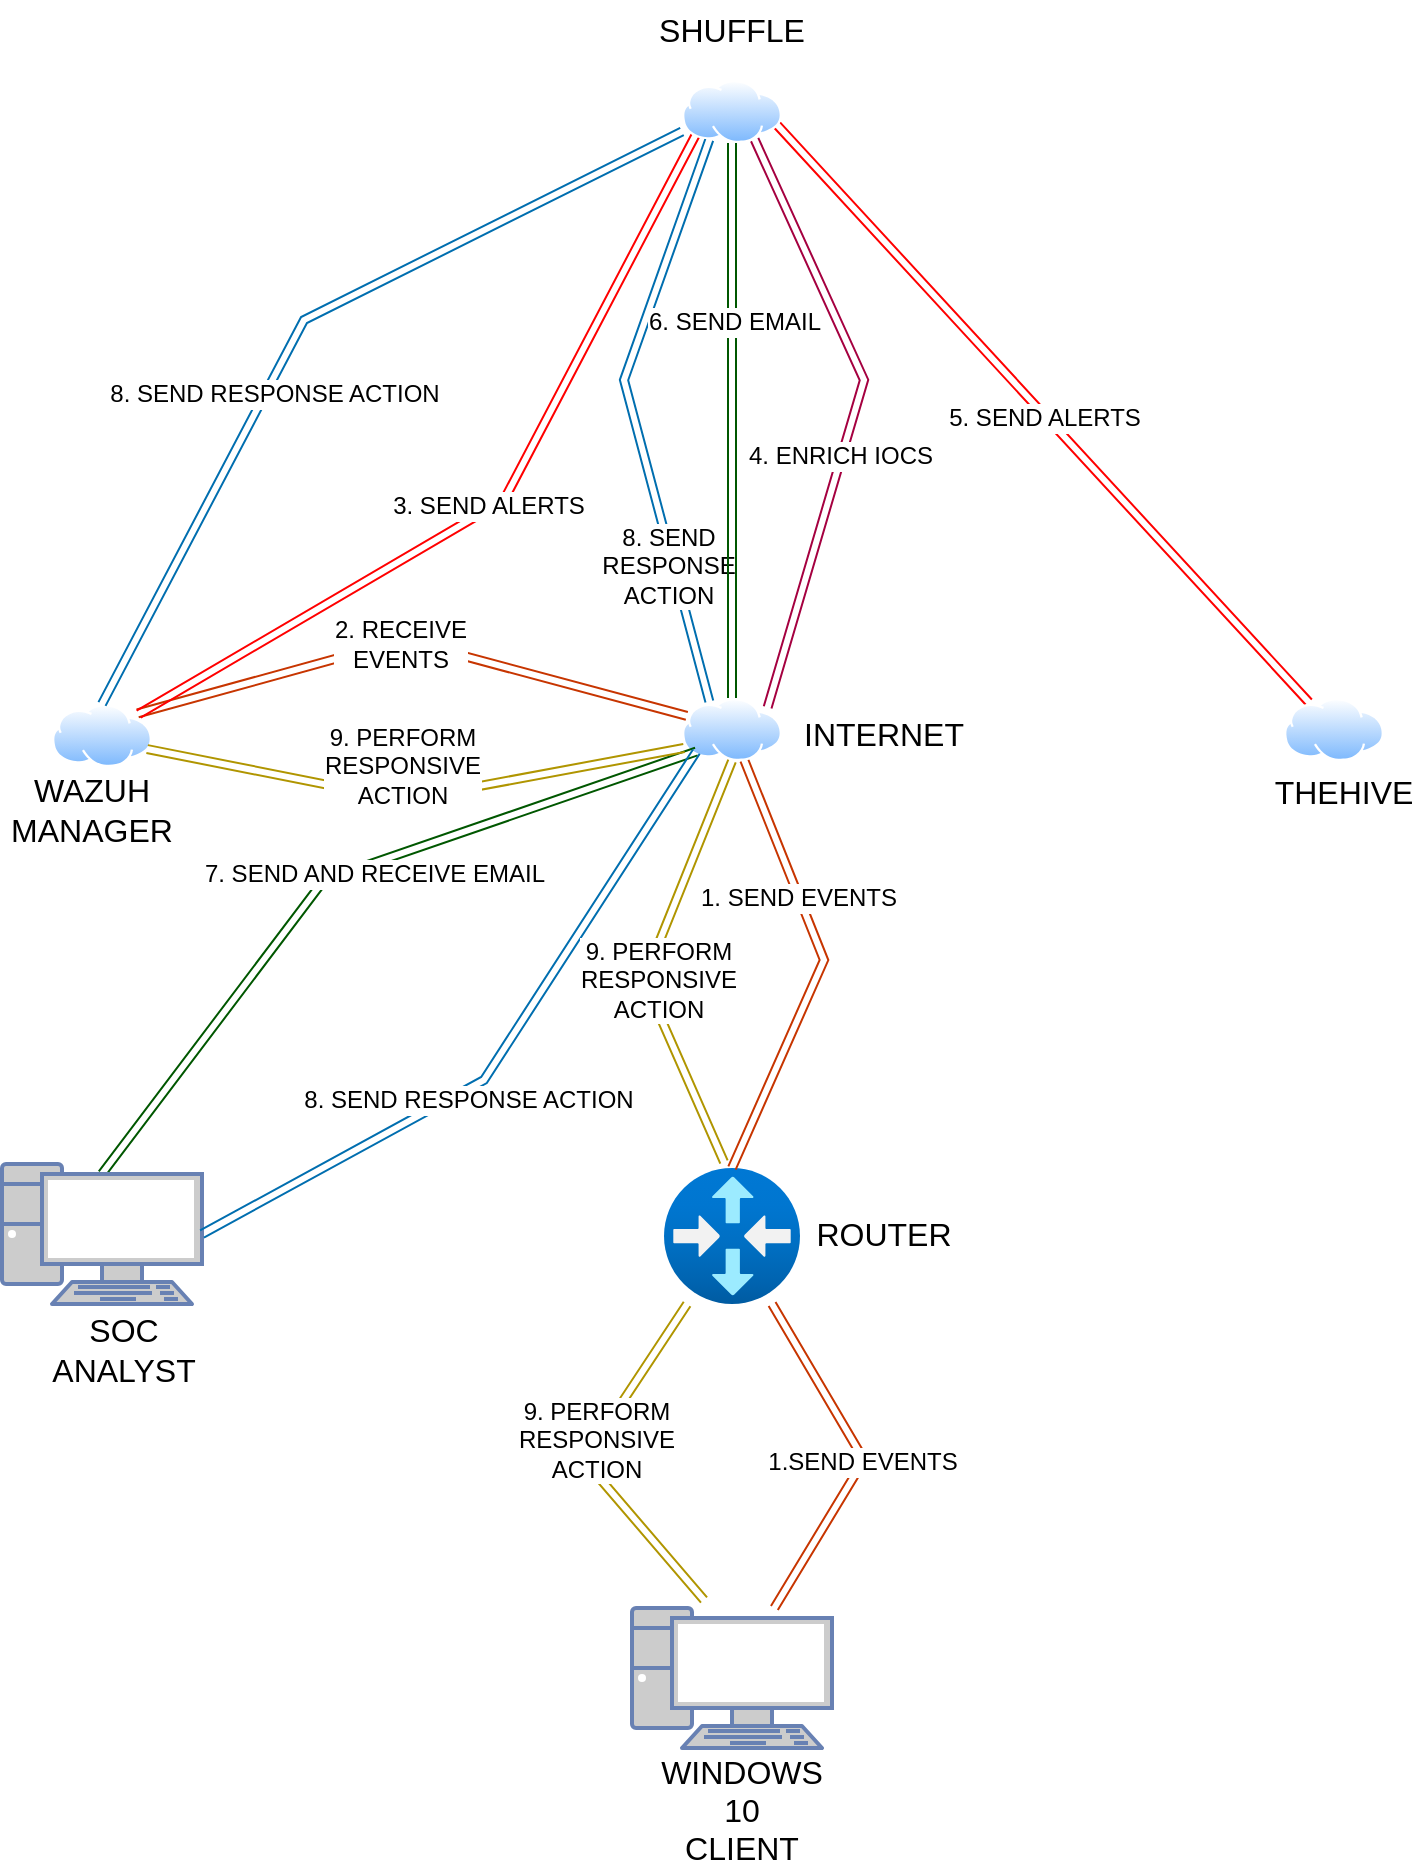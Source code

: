 <mxfile version="23.1.6" type="github">
  <diagram name="Page-1" id="8Qky-ARpSs3c0tPXD9sh">
    <mxGraphModel dx="1834" dy="1642" grid="1" gridSize="10" guides="1" tooltips="1" connect="1" arrows="1" fold="1" page="0" pageScale="1" pageWidth="850" pageHeight="1100" math="0" shadow="0">
      <root>
        <mxCell id="0" />
        <mxCell id="1" parent="0" />
        <mxCell id="bw9jSt_-eX2jcBpxfxKX-9" value="" style="edgeStyle=none;curved=1;rounded=0;orthogonalLoop=1;jettySize=auto;html=1;fontSize=12;shape=link;fontColor=#c0c0c0;labelBackgroundColor=#8C8C8C;fillColor=#fa6800;strokeColor=#C73500;" edge="1" parent="1" source="bw9jSt_-eX2jcBpxfxKX-1" target="bw9jSt_-eX2jcBpxfxKX-2">
          <mxGeometry relative="1" as="geometry">
            <Array as="points">
              <mxPoint x="310" y="300" />
            </Array>
          </mxGeometry>
        </mxCell>
        <mxCell id="bw9jSt_-eX2jcBpxfxKX-26" value="1.SEND EVENTS" style="edgeLabel;html=1;align=center;verticalAlign=middle;resizable=0;points=[];fontSize=12;" vertex="1" connectable="0" parent="bw9jSt_-eX2jcBpxfxKX-9">
          <mxGeometry x="-0.079" y="-2" relative="1" as="geometry">
            <mxPoint y="-5" as="offset" />
          </mxGeometry>
        </mxCell>
        <mxCell id="bw9jSt_-eX2jcBpxfxKX-1" value="" style="fontColor=#0066CC;verticalAlign=top;verticalLabelPosition=bottom;labelPosition=center;align=center;html=1;outlineConnect=0;fillColor=#CCCCCC;strokeColor=#6881B3;gradientColor=none;gradientDirection=north;strokeWidth=2;shape=mxgraph.networks.pc;" vertex="1" parent="1">
          <mxGeometry x="194" y="374" width="100" height="70" as="geometry" />
        </mxCell>
        <mxCell id="bw9jSt_-eX2jcBpxfxKX-2" value="" style="image;aspect=fixed;html=1;points=[];align=center;fontSize=12;image=img/lib/azure2/networking/Virtual_Router.svg;" vertex="1" parent="1">
          <mxGeometry x="210" y="154" width="68" height="68" as="geometry" />
        </mxCell>
        <mxCell id="bw9jSt_-eX2jcBpxfxKX-12" value="" style="edgeStyle=none;curved=1;rounded=0;orthogonalLoop=1;jettySize=auto;html=1;fontSize=12;entryX=0.5;entryY=0;entryDx=0;entryDy=0;entryPerimeter=0;shape=link;fillColor=#fa6800;strokeColor=#C73500;" edge="1" parent="1" source="bw9jSt_-eX2jcBpxfxKX-3" target="bw9jSt_-eX2jcBpxfxKX-2">
          <mxGeometry relative="1" as="geometry">
            <mxPoint x="244" y="56.25" as="targetPoint" />
            <Array as="points">
              <mxPoint x="290" y="50" />
            </Array>
          </mxGeometry>
        </mxCell>
        <mxCell id="bw9jSt_-eX2jcBpxfxKX-54" value="1. SEND EVENTS" style="edgeLabel;html=1;align=center;verticalAlign=middle;resizable=0;points=[];fontSize=12;" vertex="1" connectable="0" parent="bw9jSt_-eX2jcBpxfxKX-12">
          <mxGeometry x="-0.331" y="-1" relative="1" as="geometry">
            <mxPoint as="offset" />
          </mxGeometry>
        </mxCell>
        <mxCell id="bw9jSt_-eX2jcBpxfxKX-14" value="" style="edgeStyle=none;curved=1;rounded=0;orthogonalLoop=1;jettySize=auto;html=1;fontSize=12;shape=link;entryX=1;entryY=0;entryDx=0;entryDy=0;exitX=0;exitY=0.25;exitDx=0;exitDy=0;fillColor=#fa6800;strokeColor=#C73500;" edge="1" parent="1" source="bw9jSt_-eX2jcBpxfxKX-3" target="bw9jSt_-eX2jcBpxfxKX-13">
          <mxGeometry relative="1" as="geometry">
            <Array as="points">
              <mxPoint x="80" y="-110" />
            </Array>
          </mxGeometry>
        </mxCell>
        <mxCell id="bw9jSt_-eX2jcBpxfxKX-27" value="2. RECEIVE &lt;br&gt;EVENTS" style="edgeLabel;html=1;align=center;verticalAlign=middle;resizable=0;points=[];fontSize=12;" vertex="1" connectable="0" parent="bw9jSt_-eX2jcBpxfxKX-14">
          <mxGeometry x="0.049" y="1" relative="1" as="geometry">
            <mxPoint as="offset" />
          </mxGeometry>
        </mxCell>
        <mxCell id="bw9jSt_-eX2jcBpxfxKX-3" value="" style="image;aspect=fixed;perimeter=ellipsePerimeter;html=1;align=center;shadow=0;dashed=0;spacingTop=3;image=img/lib/active_directory/internet_cloud.svg;" vertex="1" parent="1">
          <mxGeometry x="219" y="-81" width="50" height="31.5" as="geometry" />
        </mxCell>
        <mxCell id="bw9jSt_-eX2jcBpxfxKX-25" style="edgeStyle=none;curved=1;rounded=0;orthogonalLoop=1;jettySize=auto;html=1;exitX=0.5;exitY=0.07;exitDx=0;exitDy=0;exitPerimeter=0;fontSize=12;shape=link;entryX=0;entryY=1;entryDx=0;entryDy=0;fillColor=#008a00;strokeColor=#005700;" edge="1" parent="1" source="bw9jSt_-eX2jcBpxfxKX-8" target="bw9jSt_-eX2jcBpxfxKX-3">
          <mxGeometry relative="1" as="geometry">
            <Array as="points">
              <mxPoint x="40" y="10" />
            </Array>
          </mxGeometry>
        </mxCell>
        <mxCell id="bw9jSt_-eX2jcBpxfxKX-33" value="7. SEND AND RECEIVE EMAIL" style="edgeLabel;html=1;align=center;verticalAlign=middle;resizable=0;points=[];fontSize=12;" vertex="1" connectable="0" parent="bw9jSt_-eX2jcBpxfxKX-25">
          <mxGeometry x="0.098" y="-5" relative="1" as="geometry">
            <mxPoint as="offset" />
          </mxGeometry>
        </mxCell>
        <mxCell id="bw9jSt_-eX2jcBpxfxKX-8" value="" style="fontColor=#0066CC;verticalAlign=top;verticalLabelPosition=bottom;labelPosition=center;align=center;html=1;outlineConnect=0;fillColor=#CCCCCC;strokeColor=#6881B3;gradientColor=none;gradientDirection=north;strokeWidth=2;shape=mxgraph.networks.pc;" vertex="1" parent="1">
          <mxGeometry x="-121" y="152" width="100" height="70" as="geometry" />
        </mxCell>
        <mxCell id="bw9jSt_-eX2jcBpxfxKX-19" value="" style="edgeStyle=none;curved=1;rounded=0;orthogonalLoop=1;jettySize=auto;html=1;fontSize=12;shape=link;strokeColor=#ff0000;entryX=0;entryY=1;entryDx=0;entryDy=0;" edge="1" parent="1" source="bw9jSt_-eX2jcBpxfxKX-13" target="bw9jSt_-eX2jcBpxfxKX-57">
          <mxGeometry relative="1" as="geometry">
            <mxPoint x="226" y="-353" as="targetPoint" />
            <Array as="points">
              <mxPoint x="130" y="-180" />
            </Array>
          </mxGeometry>
        </mxCell>
        <mxCell id="bw9jSt_-eX2jcBpxfxKX-28" value="3. SEND ALERTS" style="edgeLabel;html=1;align=center;verticalAlign=middle;resizable=0;points=[];fontSize=12;" vertex="1" connectable="0" parent="bw9jSt_-eX2jcBpxfxKX-19">
          <mxGeometry x="-0.028" y="2" relative="1" as="geometry">
            <mxPoint as="offset" />
          </mxGeometry>
        </mxCell>
        <mxCell id="bw9jSt_-eX2jcBpxfxKX-13" value="" style="image;aspect=fixed;perimeter=ellipsePerimeter;html=1;align=center;shadow=0;dashed=0;spacingTop=3;image=img/lib/active_directory/internet_cloud.svg;" vertex="1" parent="1">
          <mxGeometry x="-96" y="-78" width="50" height="31.5" as="geometry" />
        </mxCell>
        <mxCell id="bw9jSt_-eX2jcBpxfxKX-21" value="" style="edgeStyle=none;curved=1;rounded=0;orthogonalLoop=1;jettySize=auto;html=1;fontSize=12;shape=link;exitX=1;exitY=0.75;exitDx=0;exitDy=0;strokeColor=#ff0000;" edge="1" parent="1" source="bw9jSt_-eX2jcBpxfxKX-57" target="bw9jSt_-eX2jcBpxfxKX-20">
          <mxGeometry relative="1" as="geometry">
            <mxPoint x="266.845" y="-357.853" as="sourcePoint" />
          </mxGeometry>
        </mxCell>
        <mxCell id="bw9jSt_-eX2jcBpxfxKX-30" value="5. SEND ALERTS" style="edgeLabel;html=1;align=center;verticalAlign=middle;resizable=0;points=[];fontSize=12;" vertex="1" connectable="0" parent="bw9jSt_-eX2jcBpxfxKX-21">
          <mxGeometry x="0.008" y="-1" relative="1" as="geometry">
            <mxPoint as="offset" />
          </mxGeometry>
        </mxCell>
        <mxCell id="bw9jSt_-eX2jcBpxfxKX-20" value="" style="image;aspect=fixed;perimeter=ellipsePerimeter;html=1;align=center;shadow=0;dashed=0;spacingTop=3;image=img/lib/active_directory/internet_cloud.svg;" vertex="1" parent="1">
          <mxGeometry x="520" y="-81" width="50" height="31.5" as="geometry" />
        </mxCell>
        <mxCell id="bw9jSt_-eX2jcBpxfxKX-31" value="" style="endArrow=classic;html=1;rounded=0;fontSize=12;entryX=0.25;entryY=1;entryDx=0;entryDy=0;exitX=0.25;exitY=0;exitDx=0;exitDy=0;shape=link;fillColor=#1ba1e2;strokeColor=#006EAF;" edge="1" parent="1" source="bw9jSt_-eX2jcBpxfxKX-3" target="bw9jSt_-eX2jcBpxfxKX-57">
          <mxGeometry width="50" height="50" relative="1" as="geometry">
            <mxPoint x="260" y="-90" as="sourcePoint" />
            <mxPoint x="232.748" y="-350.185" as="targetPoint" />
            <Array as="points">
              <mxPoint x="190" y="-240" />
            </Array>
          </mxGeometry>
        </mxCell>
        <mxCell id="bw9jSt_-eX2jcBpxfxKX-47" value="8. SEND &lt;br&gt;RESPONSE&lt;br&gt;ACTION" style="edgeLabel;html=1;align=center;verticalAlign=middle;resizable=0;points=[];fontSize=12;" vertex="1" connectable="0" parent="bw9jSt_-eX2jcBpxfxKX-31">
          <mxGeometry x="-0.518" y="4" relative="1" as="geometry">
            <mxPoint x="1" as="offset" />
          </mxGeometry>
        </mxCell>
        <mxCell id="bw9jSt_-eX2jcBpxfxKX-35" value="" style="endArrow=classic;html=1;rounded=0;fontSize=12;entryX=0.75;entryY=1;entryDx=0;entryDy=0;shape=link;fillColor=#d80073;strokeColor=#A50040;exitX=1;exitY=0;exitDx=0;exitDy=0;" edge="1" parent="1" source="bw9jSt_-eX2jcBpxfxKX-3" target="bw9jSt_-eX2jcBpxfxKX-57">
          <mxGeometry width="50" height="50" relative="1" as="geometry">
            <mxPoint x="255" y="-90" as="sourcePoint" />
            <mxPoint x="255.252" y="-350.185" as="targetPoint" />
            <Array as="points">
              <mxPoint x="310" y="-240" />
            </Array>
          </mxGeometry>
        </mxCell>
        <mxCell id="bw9jSt_-eX2jcBpxfxKX-36" value="4. ENRICH IOCS" style="edgeLabel;html=1;align=center;verticalAlign=middle;resizable=0;points=[];fontSize=12;" vertex="1" connectable="0" parent="bw9jSt_-eX2jcBpxfxKX-35">
          <mxGeometry x="-0.131" y="1" relative="1" as="geometry">
            <mxPoint as="offset" />
          </mxGeometry>
        </mxCell>
        <mxCell id="bw9jSt_-eX2jcBpxfxKX-37" value="" style="endArrow=classic;html=1;rounded=0;fontSize=12;entryX=0.5;entryY=1;entryDx=0;entryDy=0;shape=link;strokeColor=#005700;fillColor=#008a00;exitX=0.5;exitY=0;exitDx=0;exitDy=0;" edge="1" parent="1" source="bw9jSt_-eX2jcBpxfxKX-3" target="bw9jSt_-eX2jcBpxfxKX-57">
          <mxGeometry width="50" height="50" relative="1" as="geometry">
            <mxPoint x="250" y="-79" as="sourcePoint" />
            <mxPoint x="244" y="-348.5" as="targetPoint" />
          </mxGeometry>
        </mxCell>
        <mxCell id="bw9jSt_-eX2jcBpxfxKX-38" value="6. SEND EMAIL" style="edgeLabel;html=1;align=center;verticalAlign=middle;resizable=0;points=[];fontSize=12;" vertex="1" connectable="0" parent="bw9jSt_-eX2jcBpxfxKX-37">
          <mxGeometry x="0.356" y="-1" relative="1" as="geometry">
            <mxPoint as="offset" />
          </mxGeometry>
        </mxCell>
        <mxCell id="bw9jSt_-eX2jcBpxfxKX-39" value="" style="endArrow=classic;html=1;rounded=0;fontSize=12;entryX=0;entryY=1;entryDx=0;entryDy=0;exitX=1;exitY=0.5;exitDx=0;exitDy=0;exitPerimeter=0;shape=link;fillColor=#1ba1e2;strokeColor=#006EAF;" edge="1" parent="1" source="bw9jSt_-eX2jcBpxfxKX-8" target="bw9jSt_-eX2jcBpxfxKX-3">
          <mxGeometry width="50" height="50" relative="1" as="geometry">
            <mxPoint x="-20" y="160" as="sourcePoint" />
            <mxPoint x="460" y="-40" as="targetPoint" />
            <Array as="points">
              <mxPoint x="120" y="110" />
            </Array>
          </mxGeometry>
        </mxCell>
        <mxCell id="bw9jSt_-eX2jcBpxfxKX-41" value="8. SEND RESPONSE ACTION" style="edgeLabel;html=1;align=center;verticalAlign=middle;resizable=0;points=[];fontSize=12;" vertex="1" connectable="0" parent="bw9jSt_-eX2jcBpxfxKX-39">
          <mxGeometry x="-0.164" y="-5" relative="1" as="geometry">
            <mxPoint as="offset" />
          </mxGeometry>
        </mxCell>
        <mxCell id="bw9jSt_-eX2jcBpxfxKX-40" value="" style="endArrow=classic;html=1;rounded=0;fontSize=12;exitX=0.5;exitY=0;exitDx=0;exitDy=0;entryX=0;entryY=0.5;entryDx=0;entryDy=0;shape=link;fillColor=#1ba1e2;strokeColor=#006EAF;" edge="1" parent="1" source="bw9jSt_-eX2jcBpxfxKX-13">
          <mxGeometry width="50" height="50" relative="1" as="geometry">
            <mxPoint x="410" y="10" as="sourcePoint" />
            <mxPoint x="219" y="-364.25" as="targetPoint" />
            <Array as="points">
              <mxPoint x="30" y="-270" />
            </Array>
          </mxGeometry>
        </mxCell>
        <mxCell id="bw9jSt_-eX2jcBpxfxKX-42" value="8. SEND RESPONSE ACTION" style="edgeLabel;html=1;align=center;verticalAlign=middle;resizable=0;points=[];fontSize=12;" vertex="1" connectable="0" parent="bw9jSt_-eX2jcBpxfxKX-40">
          <mxGeometry x="-0.17" y="-4" relative="1" as="geometry">
            <mxPoint as="offset" />
          </mxGeometry>
        </mxCell>
        <mxCell id="bw9jSt_-eX2jcBpxfxKX-43" value="" style="endArrow=classic;startArrow=classic;html=1;rounded=0;fontSize=12;exitX=1;exitY=0.75;exitDx=0;exitDy=0;shape=link;fillColor=#e3c800;strokeColor=#B09500;" edge="1" parent="1" source="bw9jSt_-eX2jcBpxfxKX-13">
          <mxGeometry width="50" height="50" relative="1" as="geometry">
            <mxPoint x="410" y="10" as="sourcePoint" />
            <mxPoint x="220" y="-56" as="targetPoint" />
            <Array as="points">
              <mxPoint x="80" y="-30" />
            </Array>
          </mxGeometry>
        </mxCell>
        <mxCell id="bw9jSt_-eX2jcBpxfxKX-49" value="9. PERFORM&lt;br&gt;RESPONSIVE&lt;br&gt;ACTION" style="edgeLabel;html=1;align=center;verticalAlign=middle;resizable=0;points=[];fontSize=12;" vertex="1" connectable="0" parent="bw9jSt_-eX2jcBpxfxKX-43">
          <mxGeometry x="-0.469" y="-5" relative="1" as="geometry">
            <mxPoint x="57" y="-11" as="offset" />
          </mxGeometry>
        </mxCell>
        <mxCell id="bw9jSt_-eX2jcBpxfxKX-44" value="" style="edgeStyle=none;curved=1;rounded=0;orthogonalLoop=1;jettySize=auto;html=1;fontSize=12;entryX=0.441;entryY=-0.044;entryDx=0;entryDy=0;entryPerimeter=0;shape=link;exitX=0.5;exitY=1;exitDx=0;exitDy=0;fillColor=#e3c800;strokeColor=#B09500;" edge="1" parent="1" source="bw9jSt_-eX2jcBpxfxKX-3" target="bw9jSt_-eX2jcBpxfxKX-2">
          <mxGeometry relative="1" as="geometry">
            <mxPoint x="260" y="-40" as="sourcePoint" />
            <mxPoint x="254" y="164" as="targetPoint" />
            <Array as="points">
              <mxPoint x="200" y="60" />
            </Array>
          </mxGeometry>
        </mxCell>
        <mxCell id="bw9jSt_-eX2jcBpxfxKX-53" value="9. PERFORM&lt;br&gt;RESPONSIVE&lt;br&gt;ACTION" style="edgeLabel;html=1;align=center;verticalAlign=middle;resizable=0;points=[];fontSize=12;" vertex="1" connectable="0" parent="bw9jSt_-eX2jcBpxfxKX-44">
          <mxGeometry x="0.196" y="2" relative="1" as="geometry">
            <mxPoint y="-10" as="offset" />
          </mxGeometry>
        </mxCell>
        <mxCell id="bw9jSt_-eX2jcBpxfxKX-45" value="" style="endArrow=classic;html=1;rounded=0;fontSize=12;shape=link;fillColor=#e3c800;strokeColor=#B09500;" edge="1" parent="1" target="bw9jSt_-eX2jcBpxfxKX-2">
          <mxGeometry width="50" height="50" relative="1" as="geometry">
            <mxPoint x="230" y="370" as="sourcePoint" />
            <mxPoint x="460" y="20" as="targetPoint" />
            <Array as="points">
              <mxPoint x="170" y="300" />
            </Array>
          </mxGeometry>
        </mxCell>
        <mxCell id="bw9jSt_-eX2jcBpxfxKX-55" value="9. PERFORM &lt;br&gt;RESPONSIVE &lt;br&gt;ACTION" style="edgeLabel;html=1;align=center;verticalAlign=middle;resizable=0;points=[];fontSize=12;" vertex="1" connectable="0" parent="bw9jSt_-eX2jcBpxfxKX-45">
          <mxGeometry x="0.113" y="1" relative="1" as="geometry">
            <mxPoint as="offset" />
          </mxGeometry>
        </mxCell>
        <mxCell id="bw9jSt_-eX2jcBpxfxKX-57" value="" style="image;aspect=fixed;perimeter=ellipsePerimeter;html=1;align=center;shadow=0;dashed=0;spacingTop=3;image=img/lib/active_directory/internet_cloud.svg;" vertex="1" parent="1">
          <mxGeometry x="219" y="-390" width="50" height="31.5" as="geometry" />
        </mxCell>
        <mxCell id="bw9jSt_-eX2jcBpxfxKX-58" value="SHUFFLE" style="text;strokeColor=none;fillColor=none;html=1;align=center;verticalAlign=middle;whiteSpace=wrap;rounded=0;fontSize=16;" vertex="1" parent="1">
          <mxGeometry x="214" y="-430" width="60" height="30" as="geometry" />
        </mxCell>
        <mxCell id="bw9jSt_-eX2jcBpxfxKX-60" value="THEHIVE" style="text;strokeColor=none;fillColor=none;html=1;align=center;verticalAlign=middle;whiteSpace=wrap;rounded=0;fontSize=16;" vertex="1" parent="1">
          <mxGeometry x="520" y="-49.5" width="60" height="30" as="geometry" />
        </mxCell>
        <mxCell id="bw9jSt_-eX2jcBpxfxKX-61" value="INTERNET" style="text;strokeColor=none;fillColor=none;html=1;align=center;verticalAlign=middle;whiteSpace=wrap;rounded=0;fontSize=16;" vertex="1" parent="1">
          <mxGeometry x="290" y="-78" width="60" height="30" as="geometry" />
        </mxCell>
        <mxCell id="bw9jSt_-eX2jcBpxfxKX-62" value="WAZUH MANAGER" style="text;strokeColor=none;fillColor=none;html=1;align=center;verticalAlign=middle;whiteSpace=wrap;rounded=0;fontSize=16;" vertex="1" parent="1">
          <mxGeometry x="-106" y="-40" width="60" height="30" as="geometry" />
        </mxCell>
        <mxCell id="bw9jSt_-eX2jcBpxfxKX-65" value="ROUTER" style="text;strokeColor=none;fillColor=none;html=1;align=center;verticalAlign=middle;whiteSpace=wrap;rounded=0;fontSize=16;" vertex="1" parent="1">
          <mxGeometry x="290" y="172" width="60" height="30" as="geometry" />
        </mxCell>
        <mxCell id="bw9jSt_-eX2jcBpxfxKX-68" value="WINDOWS 10&lt;br&gt;CLIENT" style="text;strokeColor=none;fillColor=none;html=1;align=center;verticalAlign=middle;whiteSpace=wrap;rounded=0;fontSize=16;" vertex="1" parent="1">
          <mxGeometry x="219" y="460" width="60" height="30" as="geometry" />
        </mxCell>
        <mxCell id="bw9jSt_-eX2jcBpxfxKX-69" value="SOC &lt;br&gt;ANALYST" style="text;strokeColor=none;fillColor=none;html=1;align=center;verticalAlign=middle;whiteSpace=wrap;rounded=0;fontSize=16;" vertex="1" parent="1">
          <mxGeometry x="-90" y="230" width="60" height="30" as="geometry" />
        </mxCell>
      </root>
    </mxGraphModel>
  </diagram>
</mxfile>
